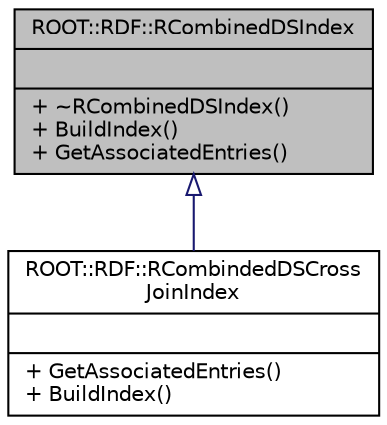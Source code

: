 digraph "ROOT::RDF::RCombinedDSIndex"
{
 // INTERACTIVE_SVG=YES
  bgcolor="transparent";
  edge [fontname="Helvetica",fontsize="10",labelfontname="Helvetica",labelfontsize="10"];
  node [fontname="Helvetica",fontsize="10",shape=record];
  Node1 [label="{ROOT::RDF::RCombinedDSIndex\n||+ ~RCombinedDSIndex()\l+ BuildIndex()\l+ GetAssociatedEntries()\l}",height=0.2,width=0.4,color="black", fillcolor="grey75", style="filled" fontcolor="black"];
  Node1 -> Node2 [dir="back",color="midnightblue",fontsize="10",style="solid",arrowtail="onormal",fontname="Helvetica"];
  Node2 [label="{ROOT::RDF::RCombindedDSCross\lJoinIndex\n||+ GetAssociatedEntries()\l+ BuildIndex()\l}",height=0.2,width=0.4,color="black",URL="$d6/d5d/classROOT_1_1RDF_1_1RCombindedDSCrossJoinIndex.html",tooltip="An index which allows doing a cross join between two tables. "];
}
